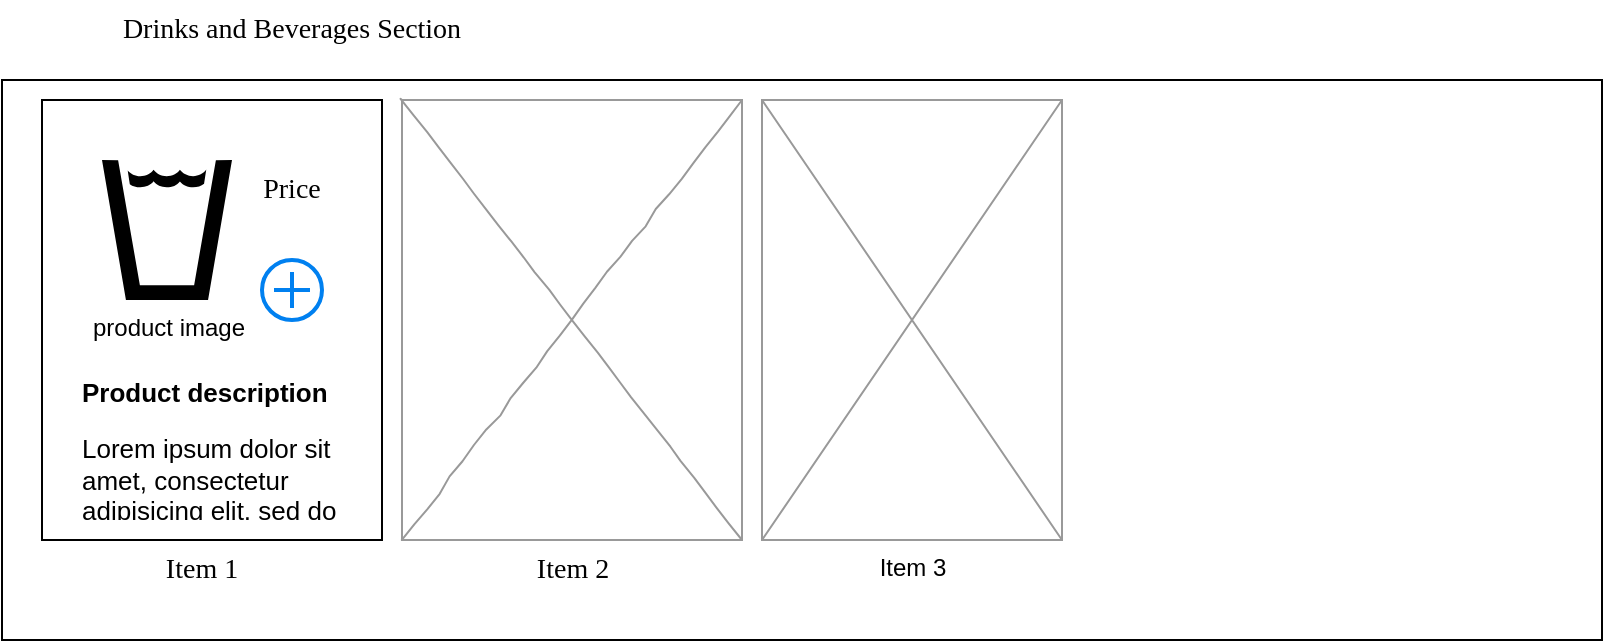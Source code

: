 <mxfile version="22.1.11" type="github">
  <diagram name="Page-1" id="03018318-947c-dd8e-b7a3-06fadd420f32">
    <mxGraphModel dx="1050" dy="522" grid="1" gridSize="10" guides="1" tooltips="1" connect="1" arrows="1" fold="1" page="1" pageScale="1" pageWidth="1100" pageHeight="850" background="none" math="0" shadow="0">
      <root>
        <mxCell id="0" />
        <mxCell id="1" parent="0" />
        <mxCell id="3IfC5vafPH6lchXHD1dy-1" value="" style="rounded=0;whiteSpace=wrap;html=1;" vertex="1" parent="1">
          <mxGeometry x="40" y="90" width="800" height="280" as="geometry" />
        </mxCell>
        <mxCell id="677b7b8949515195-16" value="Item 2" style="verticalLabelPosition=bottom;shadow=0;dashed=0;align=center;html=1;verticalAlign=top;strokeWidth=1;shape=mxgraph.mockup.graphics.simpleIcon;strokeColor=#999999;rounded=0;labelBackgroundColor=none;fontFamily=Verdana;fontSize=14;fontColor=#000000;comic=1;" parent="1" vertex="1">
          <mxGeometry x="240" y="100" width="170" height="220" as="geometry" />
        </mxCell>
        <mxCell id="3IfC5vafPH6lchXHD1dy-2" value="" style="rounded=0;whiteSpace=wrap;html=1;" vertex="1" parent="1">
          <mxGeometry x="60" y="100" width="170" height="220" as="geometry" />
        </mxCell>
        <mxCell id="3IfC5vafPH6lchXHD1dy-3" value="&lt;h1 style=&quot;font-size: 13px;&quot;&gt;Product description&lt;/h1&gt;&lt;p style=&quot;font-size: 13px;&quot;&gt;&lt;font style=&quot;font-size: 13px;&quot;&gt;Lorem ipsum dolor sit amet, consectetur adipisicing elit, sed do eiusmod tempor incididunt ut labore et dolore magna aliqua.&lt;/font&gt;&lt;/p&gt;" style="text;html=1;strokeColor=none;fillColor=none;spacing=5;spacingTop=-20;whiteSpace=wrap;overflow=hidden;rounded=0;" vertex="1" parent="1">
          <mxGeometry x="75" y="240" width="140" height="70" as="geometry" />
        </mxCell>
        <mxCell id="3IfC5vafPH6lchXHD1dy-4" value="product image" style="shape=mxgraph.signs.food.drinking_water_1;html=1;pointerEvents=1;fillColor=#000000;strokeColor=none;verticalLabelPosition=bottom;verticalAlign=top;align=center;" vertex="1" parent="1">
          <mxGeometry x="90" y="130" width="65" height="70" as="geometry" />
        </mxCell>
        <mxCell id="3IfC5vafPH6lchXHD1dy-5" value="&lt;font style=&quot;font-size: 14px;&quot; face=&quot;Verdana&quot;&gt;Price&lt;/font&gt;" style="text;html=1;strokeColor=none;fillColor=none;align=center;verticalAlign=middle;whiteSpace=wrap;rounded=0;" vertex="1" parent="1">
          <mxGeometry x="155" y="130" width="60" height="30" as="geometry" />
        </mxCell>
        <mxCell id="3IfC5vafPH6lchXHD1dy-6" value="" style="html=1;verticalLabelPosition=bottom;align=center;labelBackgroundColor=#ffffff;verticalAlign=top;strokeWidth=2;strokeColor=#0080F0;shadow=0;dashed=0;shape=mxgraph.ios7.icons.add;" vertex="1" parent="1">
          <mxGeometry x="170" y="180" width="30" height="30" as="geometry" />
        </mxCell>
        <mxCell id="3IfC5vafPH6lchXHD1dy-7" value="&lt;font style=&quot;font-size: 14px;&quot; face=&quot;Verdana&quot;&gt;Item 1&lt;/font&gt;" style="text;html=1;strokeColor=none;fillColor=none;align=center;verticalAlign=middle;whiteSpace=wrap;rounded=0;" vertex="1" parent="1">
          <mxGeometry x="110" y="320" width="60" height="30" as="geometry" />
        </mxCell>
        <mxCell id="3IfC5vafPH6lchXHD1dy-8" value="&lt;font style=&quot;font-size: 14px;&quot; face=&quot;Verdana&quot;&gt;Drinks and Beverages Section&lt;/font&gt;" style="text;html=1;strokeColor=none;fillColor=none;align=center;verticalAlign=middle;whiteSpace=wrap;rounded=0;" vertex="1" parent="1">
          <mxGeometry x="50" y="50" width="270" height="30" as="geometry" />
        </mxCell>
        <mxCell id="3IfC5vafPH6lchXHD1dy-9" value="Item 3" style="verticalLabelPosition=bottom;shadow=0;dashed=0;align=center;html=1;verticalAlign=top;strokeWidth=1;shape=mxgraph.mockup.graphics.simpleIcon;strokeColor=#999999;" vertex="1" parent="1">
          <mxGeometry x="420" y="100" width="150" height="220" as="geometry" />
        </mxCell>
      </root>
    </mxGraphModel>
  </diagram>
</mxfile>
